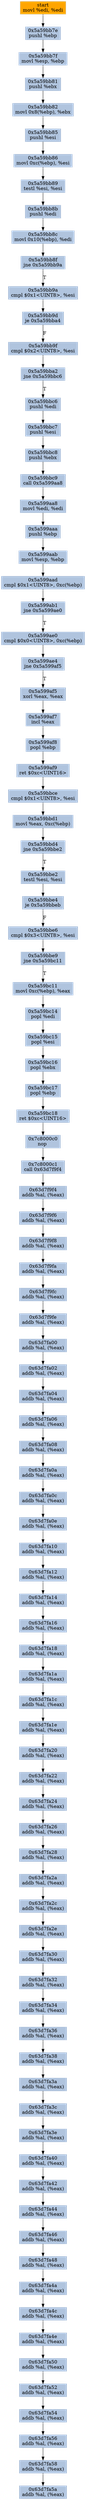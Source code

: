 digraph G {
node[shape=rectangle,style=filled,fillcolor=lightsteelblue,color=lightsteelblue]
bgcolor="transparent"
a0x5a59bb7cmovl_edi_edi[label="start\nmovl %edi, %edi",color="lightgrey",fillcolor="orange"];
a0x5a59bb7epushl_ebp[label="0x5a59bb7e\npushl %ebp"];
a0x5a59bb7fmovl_esp_ebp[label="0x5a59bb7f\nmovl %esp, %ebp"];
a0x5a59bb81pushl_ebx[label="0x5a59bb81\npushl %ebx"];
a0x5a59bb82movl_0x8ebp__ebx[label="0x5a59bb82\nmovl 0x8(%ebp), %ebx"];
a0x5a59bb85pushl_esi[label="0x5a59bb85\npushl %esi"];
a0x5a59bb86movl_0xcebp__esi[label="0x5a59bb86\nmovl 0xc(%ebp), %esi"];
a0x5a59bb89testl_esi_esi[label="0x5a59bb89\ntestl %esi, %esi"];
a0x5a59bb8bpushl_edi[label="0x5a59bb8b\npushl %edi"];
a0x5a59bb8cmovl_0x10ebp__edi[label="0x5a59bb8c\nmovl 0x10(%ebp), %edi"];
a0x5a59bb8fjne_0x5a59bb9a[label="0x5a59bb8f\njne 0x5a59bb9a"];
a0x5a59bb9acmpl_0x1UINT8_esi[label="0x5a59bb9a\ncmpl $0x1<UINT8>, %esi"];
a0x5a59bb9dje_0x5a59bba4[label="0x5a59bb9d\nje 0x5a59bba4"];
a0x5a59bb9fcmpl_0x2UINT8_esi[label="0x5a59bb9f\ncmpl $0x2<UINT8>, %esi"];
a0x5a59bba2jne_0x5a59bbc6[label="0x5a59bba2\njne 0x5a59bbc6"];
a0x5a59bbc6pushl_edi[label="0x5a59bbc6\npushl %edi"];
a0x5a59bbc7pushl_esi[label="0x5a59bbc7\npushl %esi"];
a0x5a59bbc8pushl_ebx[label="0x5a59bbc8\npushl %ebx"];
a0x5a59bbc9call_0x5a599aa8[label="0x5a59bbc9\ncall 0x5a599aa8"];
a0x5a599aa8movl_edi_edi[label="0x5a599aa8\nmovl %edi, %edi"];
a0x5a599aaapushl_ebp[label="0x5a599aaa\npushl %ebp"];
a0x5a599aabmovl_esp_ebp[label="0x5a599aab\nmovl %esp, %ebp"];
a0x5a599aadcmpl_0x1UINT8_0xcebp_[label="0x5a599aad\ncmpl $0x1<UINT8>, 0xc(%ebp)"];
a0x5a599ab1jne_0x5a599ae0[label="0x5a599ab1\njne 0x5a599ae0"];
a0x5a599ae0cmpl_0x0UINT8_0xcebp_[label="0x5a599ae0\ncmpl $0x0<UINT8>, 0xc(%ebp)"];
a0x5a599ae4jne_0x5a599af5[label="0x5a599ae4\njne 0x5a599af5"];
a0x5a599af5xorl_eax_eax[label="0x5a599af5\nxorl %eax, %eax"];
a0x5a599af7incl_eax[label="0x5a599af7\nincl %eax"];
a0x5a599af8popl_ebp[label="0x5a599af8\npopl %ebp"];
a0x5a599af9ret_0xcUINT16[label="0x5a599af9\nret $0xc<UINT16>"];
a0x5a59bbcecmpl_0x1UINT8_esi[label="0x5a59bbce\ncmpl $0x1<UINT8>, %esi"];
a0x5a59bbd1movl_eax_0xcebp_[label="0x5a59bbd1\nmovl %eax, 0xc(%ebp)"];
a0x5a59bbd4jne_0x5a59bbe2[label="0x5a59bbd4\njne 0x5a59bbe2"];
a0x5a59bbe2testl_esi_esi[label="0x5a59bbe2\ntestl %esi, %esi"];
a0x5a59bbe4je_0x5a59bbeb[label="0x5a59bbe4\nje 0x5a59bbeb"];
a0x5a59bbe6cmpl_0x3UINT8_esi[label="0x5a59bbe6\ncmpl $0x3<UINT8>, %esi"];
a0x5a59bbe9jne_0x5a59bc11[label="0x5a59bbe9\njne 0x5a59bc11"];
a0x5a59bc11movl_0xcebp__eax[label="0x5a59bc11\nmovl 0xc(%ebp), %eax"];
a0x5a59bc14popl_edi[label="0x5a59bc14\npopl %edi"];
a0x5a59bc15popl_esi[label="0x5a59bc15\npopl %esi"];
a0x5a59bc16popl_ebx[label="0x5a59bc16\npopl %ebx"];
a0x5a59bc17popl_ebp[label="0x5a59bc17\npopl %ebp"];
a0x5a59bc18ret_0xcUINT16[label="0x5a59bc18\nret $0xc<UINT16>"];
a0x7c8000c0nop_[label="0x7c8000c0\nnop "];
a0x7c8000c1call_0x63d7f9f4[label="0x7c8000c1\ncall 0x63d7f9f4"];
a0x63d7f9f4addb_al_eax_[label="0x63d7f9f4\naddb %al, (%eax)"];
a0x63d7f9f6addb_al_eax_[label="0x63d7f9f6\naddb %al, (%eax)"];
a0x63d7f9f8addb_al_eax_[label="0x63d7f9f8\naddb %al, (%eax)"];
a0x63d7f9faaddb_al_eax_[label="0x63d7f9fa\naddb %al, (%eax)"];
a0x63d7f9fcaddb_al_eax_[label="0x63d7f9fc\naddb %al, (%eax)"];
a0x63d7f9feaddb_al_eax_[label="0x63d7f9fe\naddb %al, (%eax)"];
a0x63d7fa00addb_al_eax_[label="0x63d7fa00\naddb %al, (%eax)"];
a0x63d7fa02addb_al_eax_[label="0x63d7fa02\naddb %al, (%eax)"];
a0x63d7fa04addb_al_eax_[label="0x63d7fa04\naddb %al, (%eax)"];
a0x63d7fa06addb_al_eax_[label="0x63d7fa06\naddb %al, (%eax)"];
a0x63d7fa08addb_al_eax_[label="0x63d7fa08\naddb %al, (%eax)"];
a0x63d7fa0aaddb_al_eax_[label="0x63d7fa0a\naddb %al, (%eax)"];
a0x63d7fa0caddb_al_eax_[label="0x63d7fa0c\naddb %al, (%eax)"];
a0x63d7fa0eaddb_al_eax_[label="0x63d7fa0e\naddb %al, (%eax)"];
a0x63d7fa10addb_al_eax_[label="0x63d7fa10\naddb %al, (%eax)"];
a0x63d7fa12addb_al_eax_[label="0x63d7fa12\naddb %al, (%eax)"];
a0x63d7fa14addb_al_eax_[label="0x63d7fa14\naddb %al, (%eax)"];
a0x63d7fa16addb_al_eax_[label="0x63d7fa16\naddb %al, (%eax)"];
a0x63d7fa18addb_al_eax_[label="0x63d7fa18\naddb %al, (%eax)"];
a0x63d7fa1aaddb_al_eax_[label="0x63d7fa1a\naddb %al, (%eax)"];
a0x63d7fa1caddb_al_eax_[label="0x63d7fa1c\naddb %al, (%eax)"];
a0x63d7fa1eaddb_al_eax_[label="0x63d7fa1e\naddb %al, (%eax)"];
a0x63d7fa20addb_al_eax_[label="0x63d7fa20\naddb %al, (%eax)"];
a0x63d7fa22addb_al_eax_[label="0x63d7fa22\naddb %al, (%eax)"];
a0x63d7fa24addb_al_eax_[label="0x63d7fa24\naddb %al, (%eax)"];
a0x63d7fa26addb_al_eax_[label="0x63d7fa26\naddb %al, (%eax)"];
a0x63d7fa28addb_al_eax_[label="0x63d7fa28\naddb %al, (%eax)"];
a0x63d7fa2aaddb_al_eax_[label="0x63d7fa2a\naddb %al, (%eax)"];
a0x63d7fa2caddb_al_eax_[label="0x63d7fa2c\naddb %al, (%eax)"];
a0x63d7fa2eaddb_al_eax_[label="0x63d7fa2e\naddb %al, (%eax)"];
a0x63d7fa30addb_al_eax_[label="0x63d7fa30\naddb %al, (%eax)"];
a0x63d7fa32addb_al_eax_[label="0x63d7fa32\naddb %al, (%eax)"];
a0x63d7fa34addb_al_eax_[label="0x63d7fa34\naddb %al, (%eax)"];
a0x63d7fa36addb_al_eax_[label="0x63d7fa36\naddb %al, (%eax)"];
a0x63d7fa38addb_al_eax_[label="0x63d7fa38\naddb %al, (%eax)"];
a0x63d7fa3aaddb_al_eax_[label="0x63d7fa3a\naddb %al, (%eax)"];
a0x63d7fa3caddb_al_eax_[label="0x63d7fa3c\naddb %al, (%eax)"];
a0x63d7fa3eaddb_al_eax_[label="0x63d7fa3e\naddb %al, (%eax)"];
a0x63d7fa40addb_al_eax_[label="0x63d7fa40\naddb %al, (%eax)"];
a0x63d7fa42addb_al_eax_[label="0x63d7fa42\naddb %al, (%eax)"];
a0x63d7fa44addb_al_eax_[label="0x63d7fa44\naddb %al, (%eax)"];
a0x63d7fa46addb_al_eax_[label="0x63d7fa46\naddb %al, (%eax)"];
a0x63d7fa48addb_al_eax_[label="0x63d7fa48\naddb %al, (%eax)"];
a0x63d7fa4aaddb_al_eax_[label="0x63d7fa4a\naddb %al, (%eax)"];
a0x63d7fa4caddb_al_eax_[label="0x63d7fa4c\naddb %al, (%eax)"];
a0x63d7fa4eaddb_al_eax_[label="0x63d7fa4e\naddb %al, (%eax)"];
a0x63d7fa50addb_al_eax_[label="0x63d7fa50\naddb %al, (%eax)"];
a0x63d7fa52addb_al_eax_[label="0x63d7fa52\naddb %al, (%eax)"];
a0x63d7fa54addb_al_eax_[label="0x63d7fa54\naddb %al, (%eax)"];
a0x63d7fa56addb_al_eax_[label="0x63d7fa56\naddb %al, (%eax)"];
a0x63d7fa58addb_al_eax_[label="0x63d7fa58\naddb %al, (%eax)"];
a0x63d7fa5aaddb_al_eax_[label="0x63d7fa5a\naddb %al, (%eax)"];
a0x5a59bb7cmovl_edi_edi -> a0x5a59bb7epushl_ebp [color="#000000"];
a0x5a59bb7epushl_ebp -> a0x5a59bb7fmovl_esp_ebp [color="#000000"];
a0x5a59bb7fmovl_esp_ebp -> a0x5a59bb81pushl_ebx [color="#000000"];
a0x5a59bb81pushl_ebx -> a0x5a59bb82movl_0x8ebp__ebx [color="#000000"];
a0x5a59bb82movl_0x8ebp__ebx -> a0x5a59bb85pushl_esi [color="#000000"];
a0x5a59bb85pushl_esi -> a0x5a59bb86movl_0xcebp__esi [color="#000000"];
a0x5a59bb86movl_0xcebp__esi -> a0x5a59bb89testl_esi_esi [color="#000000"];
a0x5a59bb89testl_esi_esi -> a0x5a59bb8bpushl_edi [color="#000000"];
a0x5a59bb8bpushl_edi -> a0x5a59bb8cmovl_0x10ebp__edi [color="#000000"];
a0x5a59bb8cmovl_0x10ebp__edi -> a0x5a59bb8fjne_0x5a59bb9a [color="#000000"];
a0x5a59bb8fjne_0x5a59bb9a -> a0x5a59bb9acmpl_0x1UINT8_esi [color="#000000",label="T"];
a0x5a59bb9acmpl_0x1UINT8_esi -> a0x5a59bb9dje_0x5a59bba4 [color="#000000"];
a0x5a59bb9dje_0x5a59bba4 -> a0x5a59bb9fcmpl_0x2UINT8_esi [color="#000000",label="F"];
a0x5a59bb9fcmpl_0x2UINT8_esi -> a0x5a59bba2jne_0x5a59bbc6 [color="#000000"];
a0x5a59bba2jne_0x5a59bbc6 -> a0x5a59bbc6pushl_edi [color="#000000",label="T"];
a0x5a59bbc6pushl_edi -> a0x5a59bbc7pushl_esi [color="#000000"];
a0x5a59bbc7pushl_esi -> a0x5a59bbc8pushl_ebx [color="#000000"];
a0x5a59bbc8pushl_ebx -> a0x5a59bbc9call_0x5a599aa8 [color="#000000"];
a0x5a59bbc9call_0x5a599aa8 -> a0x5a599aa8movl_edi_edi [color="#000000"];
a0x5a599aa8movl_edi_edi -> a0x5a599aaapushl_ebp [color="#000000"];
a0x5a599aaapushl_ebp -> a0x5a599aabmovl_esp_ebp [color="#000000"];
a0x5a599aabmovl_esp_ebp -> a0x5a599aadcmpl_0x1UINT8_0xcebp_ [color="#000000"];
a0x5a599aadcmpl_0x1UINT8_0xcebp_ -> a0x5a599ab1jne_0x5a599ae0 [color="#000000"];
a0x5a599ab1jne_0x5a599ae0 -> a0x5a599ae0cmpl_0x0UINT8_0xcebp_ [color="#000000",label="T"];
a0x5a599ae0cmpl_0x0UINT8_0xcebp_ -> a0x5a599ae4jne_0x5a599af5 [color="#000000"];
a0x5a599ae4jne_0x5a599af5 -> a0x5a599af5xorl_eax_eax [color="#000000",label="T"];
a0x5a599af5xorl_eax_eax -> a0x5a599af7incl_eax [color="#000000"];
a0x5a599af7incl_eax -> a0x5a599af8popl_ebp [color="#000000"];
a0x5a599af8popl_ebp -> a0x5a599af9ret_0xcUINT16 [color="#000000"];
a0x5a599af9ret_0xcUINT16 -> a0x5a59bbcecmpl_0x1UINT8_esi [color="#000000"];
a0x5a59bbcecmpl_0x1UINT8_esi -> a0x5a59bbd1movl_eax_0xcebp_ [color="#000000"];
a0x5a59bbd1movl_eax_0xcebp_ -> a0x5a59bbd4jne_0x5a59bbe2 [color="#000000"];
a0x5a59bbd4jne_0x5a59bbe2 -> a0x5a59bbe2testl_esi_esi [color="#000000",label="T"];
a0x5a59bbe2testl_esi_esi -> a0x5a59bbe4je_0x5a59bbeb [color="#000000"];
a0x5a59bbe4je_0x5a59bbeb -> a0x5a59bbe6cmpl_0x3UINT8_esi [color="#000000",label="F"];
a0x5a59bbe6cmpl_0x3UINT8_esi -> a0x5a59bbe9jne_0x5a59bc11 [color="#000000"];
a0x5a59bbe9jne_0x5a59bc11 -> a0x5a59bc11movl_0xcebp__eax [color="#000000",label="T"];
a0x5a59bc11movl_0xcebp__eax -> a0x5a59bc14popl_edi [color="#000000"];
a0x5a59bc14popl_edi -> a0x5a59bc15popl_esi [color="#000000"];
a0x5a59bc15popl_esi -> a0x5a59bc16popl_ebx [color="#000000"];
a0x5a59bc16popl_ebx -> a0x5a59bc17popl_ebp [color="#000000"];
a0x5a59bc17popl_ebp -> a0x5a59bc18ret_0xcUINT16 [color="#000000"];
a0x5a59bc18ret_0xcUINT16 -> a0x7c8000c0nop_ [color="#000000"];
a0x7c8000c0nop_ -> a0x7c8000c1call_0x63d7f9f4 [color="#000000"];
a0x7c8000c1call_0x63d7f9f4 -> a0x63d7f9f4addb_al_eax_ [color="#000000"];
a0x63d7f9f4addb_al_eax_ -> a0x63d7f9f6addb_al_eax_ [color="#000000"];
a0x63d7f9f6addb_al_eax_ -> a0x63d7f9f8addb_al_eax_ [color="#000000"];
a0x63d7f9f8addb_al_eax_ -> a0x63d7f9faaddb_al_eax_ [color="#000000"];
a0x63d7f9faaddb_al_eax_ -> a0x63d7f9fcaddb_al_eax_ [color="#000000"];
a0x63d7f9fcaddb_al_eax_ -> a0x63d7f9feaddb_al_eax_ [color="#000000"];
a0x63d7f9feaddb_al_eax_ -> a0x63d7fa00addb_al_eax_ [color="#000000"];
a0x63d7fa00addb_al_eax_ -> a0x63d7fa02addb_al_eax_ [color="#000000"];
a0x63d7fa02addb_al_eax_ -> a0x63d7fa04addb_al_eax_ [color="#000000"];
a0x63d7fa04addb_al_eax_ -> a0x63d7fa06addb_al_eax_ [color="#000000"];
a0x63d7fa06addb_al_eax_ -> a0x63d7fa08addb_al_eax_ [color="#000000"];
a0x63d7fa08addb_al_eax_ -> a0x63d7fa0aaddb_al_eax_ [color="#000000"];
a0x63d7fa0aaddb_al_eax_ -> a0x63d7fa0caddb_al_eax_ [color="#000000"];
a0x63d7fa0caddb_al_eax_ -> a0x63d7fa0eaddb_al_eax_ [color="#000000"];
a0x63d7fa0eaddb_al_eax_ -> a0x63d7fa10addb_al_eax_ [color="#000000"];
a0x63d7fa10addb_al_eax_ -> a0x63d7fa12addb_al_eax_ [color="#000000"];
a0x63d7fa12addb_al_eax_ -> a0x63d7fa14addb_al_eax_ [color="#000000"];
a0x63d7fa14addb_al_eax_ -> a0x63d7fa16addb_al_eax_ [color="#000000"];
a0x63d7fa16addb_al_eax_ -> a0x63d7fa18addb_al_eax_ [color="#000000"];
a0x63d7fa18addb_al_eax_ -> a0x63d7fa1aaddb_al_eax_ [color="#000000"];
a0x63d7fa1aaddb_al_eax_ -> a0x63d7fa1caddb_al_eax_ [color="#000000"];
a0x63d7fa1caddb_al_eax_ -> a0x63d7fa1eaddb_al_eax_ [color="#000000"];
a0x63d7fa1eaddb_al_eax_ -> a0x63d7fa20addb_al_eax_ [color="#000000"];
a0x63d7fa20addb_al_eax_ -> a0x63d7fa22addb_al_eax_ [color="#000000"];
a0x63d7fa22addb_al_eax_ -> a0x63d7fa24addb_al_eax_ [color="#000000"];
a0x63d7fa24addb_al_eax_ -> a0x63d7fa26addb_al_eax_ [color="#000000"];
a0x63d7fa26addb_al_eax_ -> a0x63d7fa28addb_al_eax_ [color="#000000"];
a0x63d7fa28addb_al_eax_ -> a0x63d7fa2aaddb_al_eax_ [color="#000000"];
a0x63d7fa2aaddb_al_eax_ -> a0x63d7fa2caddb_al_eax_ [color="#000000"];
a0x63d7fa2caddb_al_eax_ -> a0x63d7fa2eaddb_al_eax_ [color="#000000"];
a0x63d7fa2eaddb_al_eax_ -> a0x63d7fa30addb_al_eax_ [color="#000000"];
a0x63d7fa30addb_al_eax_ -> a0x63d7fa32addb_al_eax_ [color="#000000"];
a0x63d7fa32addb_al_eax_ -> a0x63d7fa34addb_al_eax_ [color="#000000"];
a0x63d7fa34addb_al_eax_ -> a0x63d7fa36addb_al_eax_ [color="#000000"];
a0x63d7fa36addb_al_eax_ -> a0x63d7fa38addb_al_eax_ [color="#000000"];
a0x63d7fa38addb_al_eax_ -> a0x63d7fa3aaddb_al_eax_ [color="#000000"];
a0x63d7fa3aaddb_al_eax_ -> a0x63d7fa3caddb_al_eax_ [color="#000000"];
a0x63d7fa3caddb_al_eax_ -> a0x63d7fa3eaddb_al_eax_ [color="#000000"];
a0x63d7fa3eaddb_al_eax_ -> a0x63d7fa40addb_al_eax_ [color="#000000"];
a0x63d7fa40addb_al_eax_ -> a0x63d7fa42addb_al_eax_ [color="#000000"];
a0x63d7fa42addb_al_eax_ -> a0x63d7fa44addb_al_eax_ [color="#000000"];
a0x63d7fa44addb_al_eax_ -> a0x63d7fa46addb_al_eax_ [color="#000000"];
a0x63d7fa46addb_al_eax_ -> a0x63d7fa48addb_al_eax_ [color="#000000"];
a0x63d7fa48addb_al_eax_ -> a0x63d7fa4aaddb_al_eax_ [color="#000000"];
a0x63d7fa4aaddb_al_eax_ -> a0x63d7fa4caddb_al_eax_ [color="#000000"];
a0x63d7fa4caddb_al_eax_ -> a0x63d7fa4eaddb_al_eax_ [color="#000000"];
a0x63d7fa4eaddb_al_eax_ -> a0x63d7fa50addb_al_eax_ [color="#000000"];
a0x63d7fa50addb_al_eax_ -> a0x63d7fa52addb_al_eax_ [color="#000000"];
a0x63d7fa52addb_al_eax_ -> a0x63d7fa54addb_al_eax_ [color="#000000"];
a0x63d7fa54addb_al_eax_ -> a0x63d7fa56addb_al_eax_ [color="#000000"];
a0x63d7fa56addb_al_eax_ -> a0x63d7fa58addb_al_eax_ [color="#000000"];
a0x63d7fa58addb_al_eax_ -> a0x63d7fa5aaddb_al_eax_ [color="#000000"];
}
